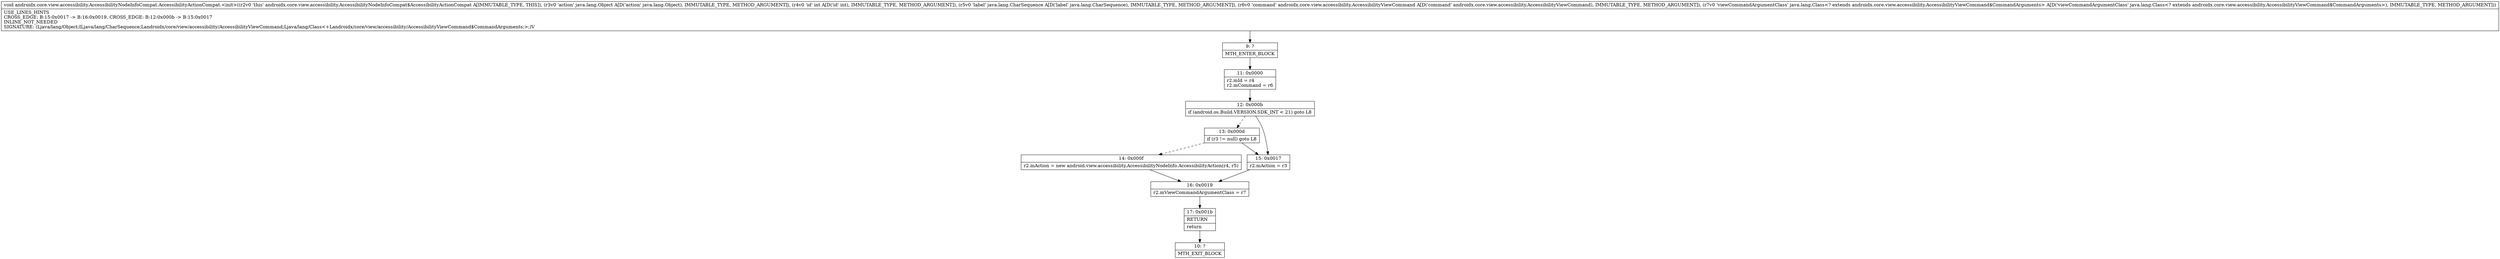 digraph "CFG forandroidx.core.view.accessibility.AccessibilityNodeInfoCompat.AccessibilityActionCompat.\<init\>(Ljava\/lang\/Object;ILjava\/lang\/CharSequence;Landroidx\/core\/view\/accessibility\/AccessibilityViewCommand;Ljava\/lang\/Class;)V" {
Node_9 [shape=record,label="{9\:\ ?|MTH_ENTER_BLOCK\l}"];
Node_11 [shape=record,label="{11\:\ 0x0000|r2.mId = r4\lr2.mCommand = r6\l}"];
Node_12 [shape=record,label="{12\:\ 0x000b|if (android.os.Build.VERSION.SDK_INT \< 21) goto L8\l}"];
Node_13 [shape=record,label="{13\:\ 0x000d|if (r3 != null) goto L8\l}"];
Node_14 [shape=record,label="{14\:\ 0x000f|r2.mAction = new android.view.accessibility.AccessibilityNodeInfo.AccessibilityAction(r4, r5)\l}"];
Node_16 [shape=record,label="{16\:\ 0x0019|r2.mViewCommandArgumentClass = r7\l}"];
Node_17 [shape=record,label="{17\:\ 0x001b|RETURN\l|return\l}"];
Node_10 [shape=record,label="{10\:\ ?|MTH_EXIT_BLOCK\l}"];
Node_15 [shape=record,label="{15\:\ 0x0017|r2.mAction = r3\l}"];
MethodNode[shape=record,label="{void androidx.core.view.accessibility.AccessibilityNodeInfoCompat.AccessibilityActionCompat.\<init\>((r2v0 'this' androidx.core.view.accessibility.AccessibilityNodeInfoCompat$AccessibilityActionCompat A[IMMUTABLE_TYPE, THIS]), (r3v0 'action' java.lang.Object A[D('action' java.lang.Object), IMMUTABLE_TYPE, METHOD_ARGUMENT]), (r4v0 'id' int A[D('id' int), IMMUTABLE_TYPE, METHOD_ARGUMENT]), (r5v0 'label' java.lang.CharSequence A[D('label' java.lang.CharSequence), IMMUTABLE_TYPE, METHOD_ARGUMENT]), (r6v0 'command' androidx.core.view.accessibility.AccessibilityViewCommand A[D('command' androidx.core.view.accessibility.AccessibilityViewCommand), IMMUTABLE_TYPE, METHOD_ARGUMENT]), (r7v0 'viewCommandArgumentClass' java.lang.Class\<? extends androidx.core.view.accessibility.AccessibilityViewCommand$CommandArguments\> A[D('viewCommandArgumentClass' java.lang.Class\<? extends androidx.core.view.accessibility.AccessibilityViewCommand$CommandArguments\>), IMMUTABLE_TYPE, METHOD_ARGUMENT]))  | USE_LINES_HINTS\lCROSS_EDGE: B:15:0x0017 \-\> B:16:0x0019, CROSS_EDGE: B:12:0x000b \-\> B:15:0x0017\lINLINE_NOT_NEEDED\lSIGNATURE: (Ljava\/lang\/Object;ILjava\/lang\/CharSequence;Landroidx\/core\/view\/accessibility\/AccessibilityViewCommand;Ljava\/lang\/Class\<+Landroidx\/core\/view\/accessibility\/AccessibilityViewCommand$CommandArguments;\>;)V\l}"];
MethodNode -> Node_9;Node_9 -> Node_11;
Node_11 -> Node_12;
Node_12 -> Node_13[style=dashed];
Node_12 -> Node_15;
Node_13 -> Node_14[style=dashed];
Node_13 -> Node_15;
Node_14 -> Node_16;
Node_16 -> Node_17;
Node_17 -> Node_10;
Node_15 -> Node_16;
}

